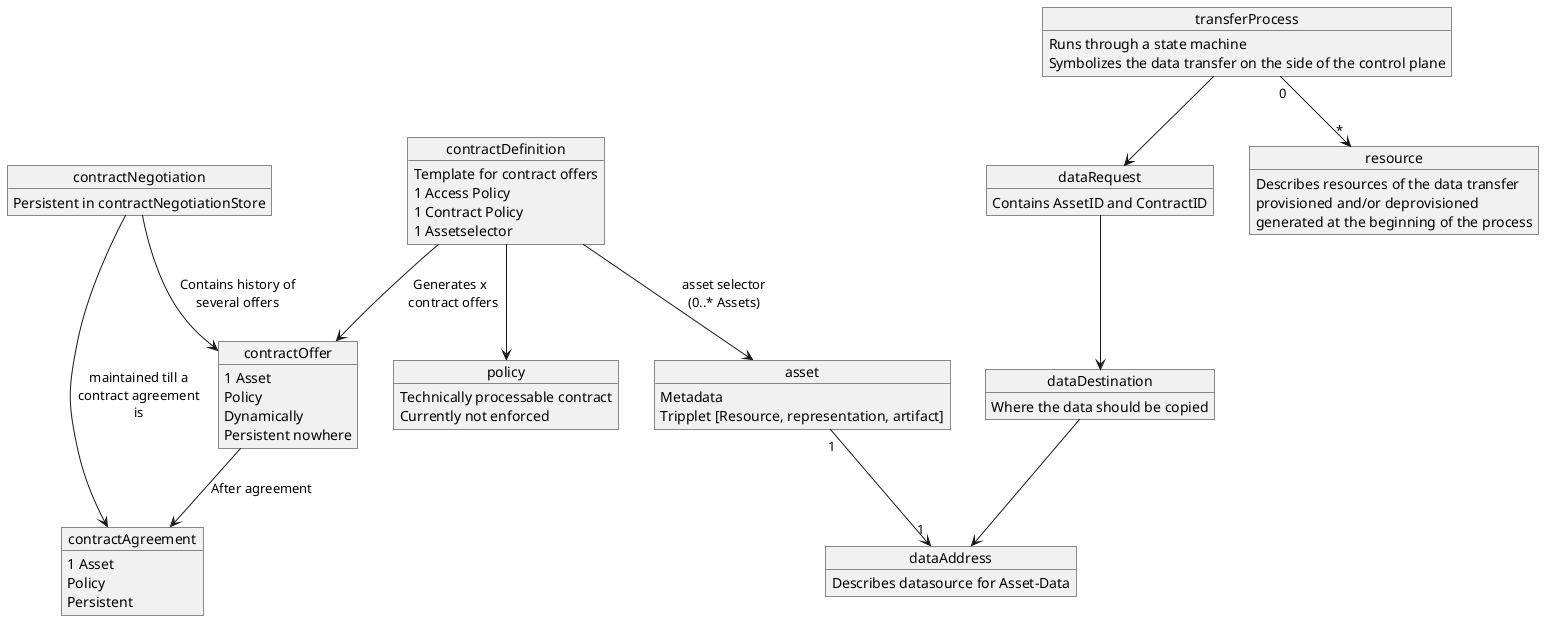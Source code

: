 @startuml
'https://plantuml.com/object-diagram

skinParam NoteBackgroundColor WhiteSmoke
skinParam NoteFontColor Black
skinParam ParticipantBackgroundColor WhiteSmoke
skinParam ActorBackgroundColor WhiteSmoke
skinParam AgentBackgroundColor White
skinParam AgentBorderColor SkyBlue
skinparam shadowing false

object policy {
  Technically processable contract
  Currently not enforced
}

object contractOffer{
   1 Asset
   Policy
   Dynamically
   Persistent nowhere
}

object contractNegotiation{
    Persistent in contractNegotiationStore
}

object contractAgreement{
    1 Asset
    Policy
    Persistent
}

object resource{
    Describes resources of the data transfer
    provisioned and/or deprovisioned
    generated at the beginning of the process
}

object asset{
    Metadata
    Tripplet [Resource, representation, artifact]
}

object contractDefinition{
    Template for contract offers
    1 Access Policy
    1 Contract Policy
    1 Assetselector
}

object dataAddress{
    Describes datasource for Asset-Data
}

object dataDestination{
    Where the data should be copied
}

object dataRequest{
    Contains AssetID and ContractID
}

object transferProcess{
    Runs through a state machine
    Symbolizes the data transfer on the side of the control plane
}

contractDefinition --> policy
contractDefinition --> asset: asset selector\n(0..* Assets)
contractDefinition --> contractOffer: Generates x \n contract offers
asset "1" --> "1" dataAddress
contractNegotiation --> contractOffer: Contains history of\nseveral offers
contractNegotiation --> contractAgreement: maintained till a\ncontract agreement\nis
contractOffer --> contractAgreement: After agreement
transferProcess "0" --> "*" resource
transferProcess --> dataRequest
dataRequest --> dataDestination
dataDestination --> dataAddress

@enduml